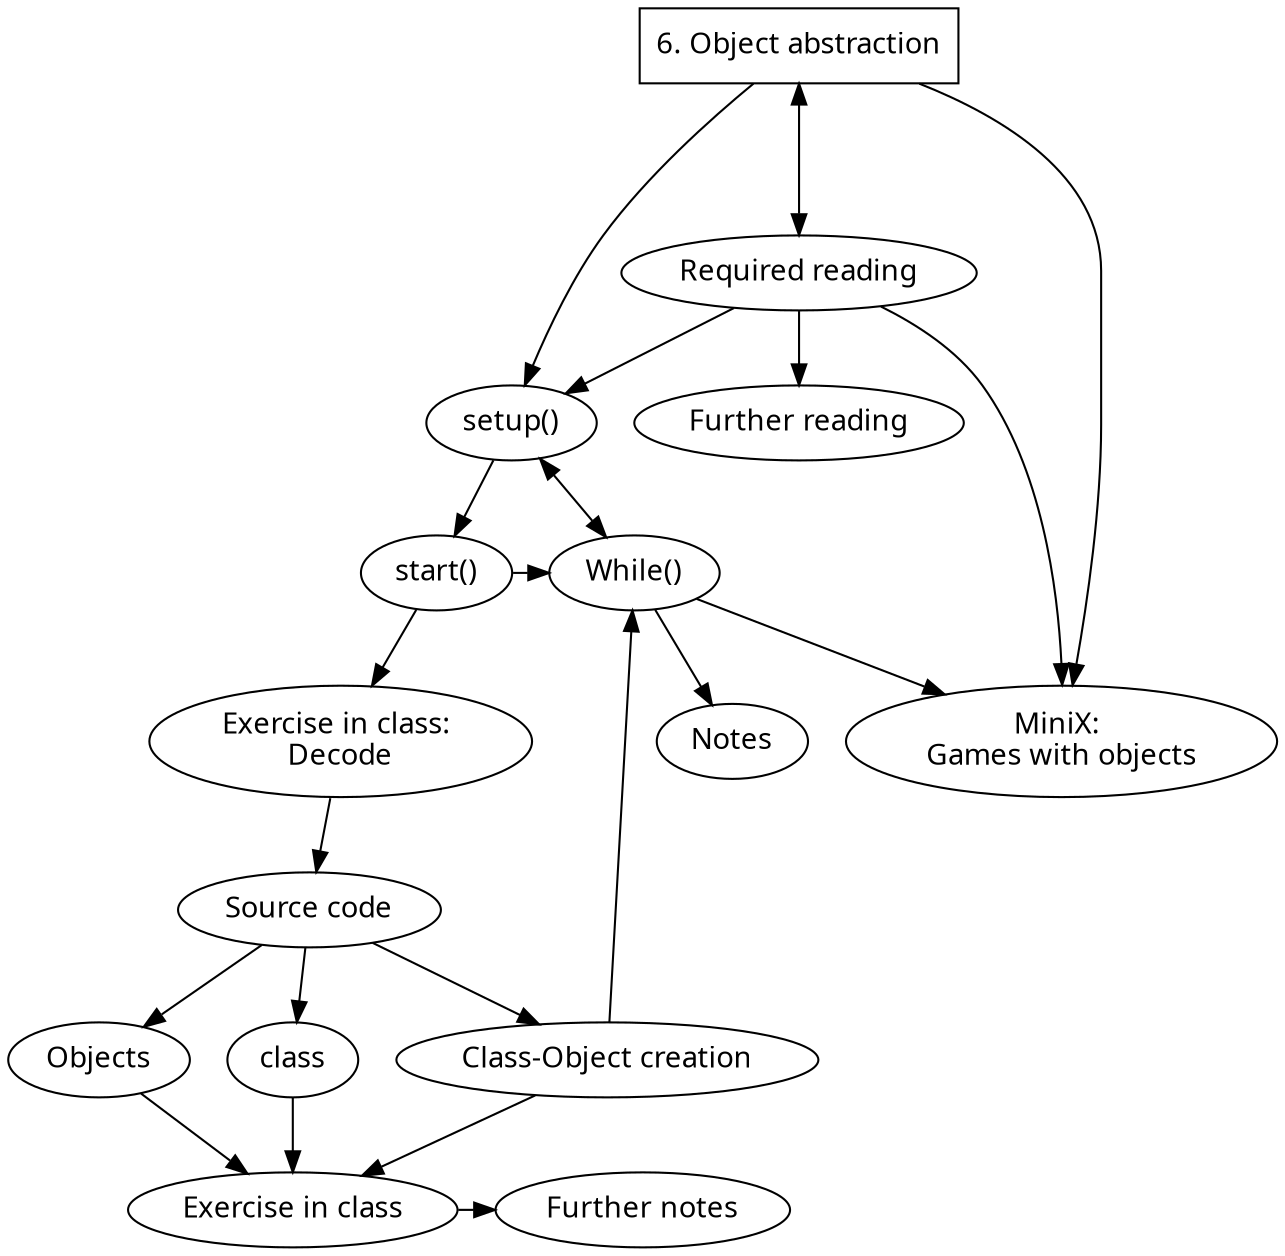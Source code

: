 digraph G {

node[fontname="Hershey-Noailles-help-me"]

//labels
GS [
label="6. Object abstraction",
style=bold,
shape=rectangle,
penwidth="1pt"
]

SU [label="setup()"]
ST [label="start()"]
DE [label="Exercise in class: \nDecode"]
SC [label="Source code"]
CL [label="class"]
OO [label="Objects"]
COC [label="Class-Object creation"]
EiC [label="Exercise in class"]
FN [label="Further notes"]
MW [label="While()"]
MX [label="MiniX: \nGames with objects"]
RR [label="Required reading"]
FR [label="Further reading"]
Notes [label="Notes"]

//rank
{rank = same; EiC,FN}
{rank = same; MX,DE}
{rank = same; MW,ST}

//graph
GS -> SU -> ST -> DE -> SC;
GS -> MX;
GS -> RR[dir=both, minlen=2];
SU -> MW [dir=both];
RR -> MX, SU;
SC -> {CL, OO, COC} -> EiC -> FN;
ST -> MW -> Notes;
MW -> MX;
COC -> MW;
RR -> FR;
}
